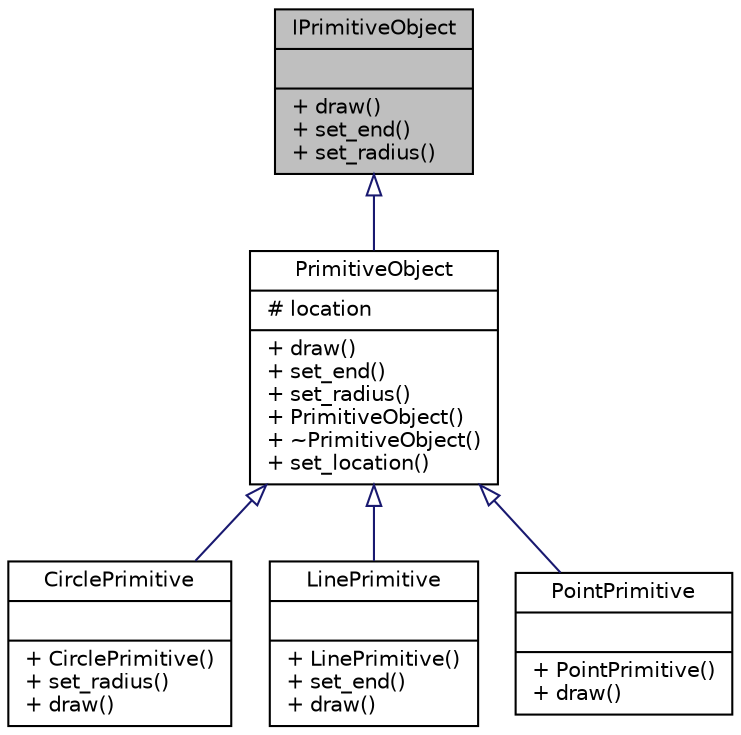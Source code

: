 digraph "IPrimitiveObject"
{
 // LATEX_PDF_SIZE
  edge [fontname="Helvetica",fontsize="10",labelfontname="Helvetica",labelfontsize="10"];
  node [fontname="Helvetica",fontsize="10",shape=record];
  Node1 [label="{IPrimitiveObject\n||+ draw()\l+ set_end()\l+ set_radius()\l}",height=0.2,width=0.4,color="black", fillcolor="grey75", style="filled", fontcolor="black",tooltip="Here is interface is common for all primitive objects."];
  Node1 -> Node2 [dir="back",color="midnightblue",fontsize="10",style="solid",arrowtail="onormal",fontname="Helvetica"];
  Node2 [label="{PrimitiveObject\n|# location\l|+ draw()\l+ set_end()\l+ set_radius()\l+ PrimitiveObject()\l+ ~PrimitiveObject()\l+ set_location()\l}",height=0.2,width=0.4,color="black", fillcolor="white", style="filled",URL="$class_primitive_object.html",tooltip=" "];
  Node2 -> Node3 [dir="back",color="midnightblue",fontsize="10",style="solid",arrowtail="onormal",fontname="Helvetica"];
  Node3 [label="{CirclePrimitive\n||+ CirclePrimitive()\l+ set_radius()\l+ draw()\l}",height=0.2,width=0.4,color="black", fillcolor="white", style="filled",URL="$class_circle_primitive.html",tooltip=" "];
  Node2 -> Node4 [dir="back",color="midnightblue",fontsize="10",style="solid",arrowtail="onormal",fontname="Helvetica"];
  Node4 [label="{LinePrimitive\n||+ LinePrimitive()\l+ set_end()\l+ draw()\l}",height=0.2,width=0.4,color="black", fillcolor="white", style="filled",URL="$class_line_primitive.html",tooltip=" "];
  Node2 -> Node5 [dir="back",color="midnightblue",fontsize="10",style="solid",arrowtail="onormal",fontname="Helvetica"];
  Node5 [label="{PointPrimitive\n||+ PointPrimitive()\l+ draw()\l}",height=0.2,width=0.4,color="black", fillcolor="white", style="filled",URL="$class_point_primitive.html",tooltip=" "];
}
